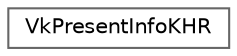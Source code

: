 digraph "类继承关系图"
{
 // LATEX_PDF_SIZE
  bgcolor="transparent";
  edge [fontname=Helvetica,fontsize=10,labelfontname=Helvetica,labelfontsize=10];
  node [fontname=Helvetica,fontsize=10,shape=box,height=0.2,width=0.4];
  rankdir="LR";
  Node0 [id="Node000000",label="VkPresentInfoKHR",height=0.2,width=0.4,color="grey40", fillcolor="white", style="filled",URL="$struct_vk_present_info_k_h_r.html",tooltip=" "];
}
